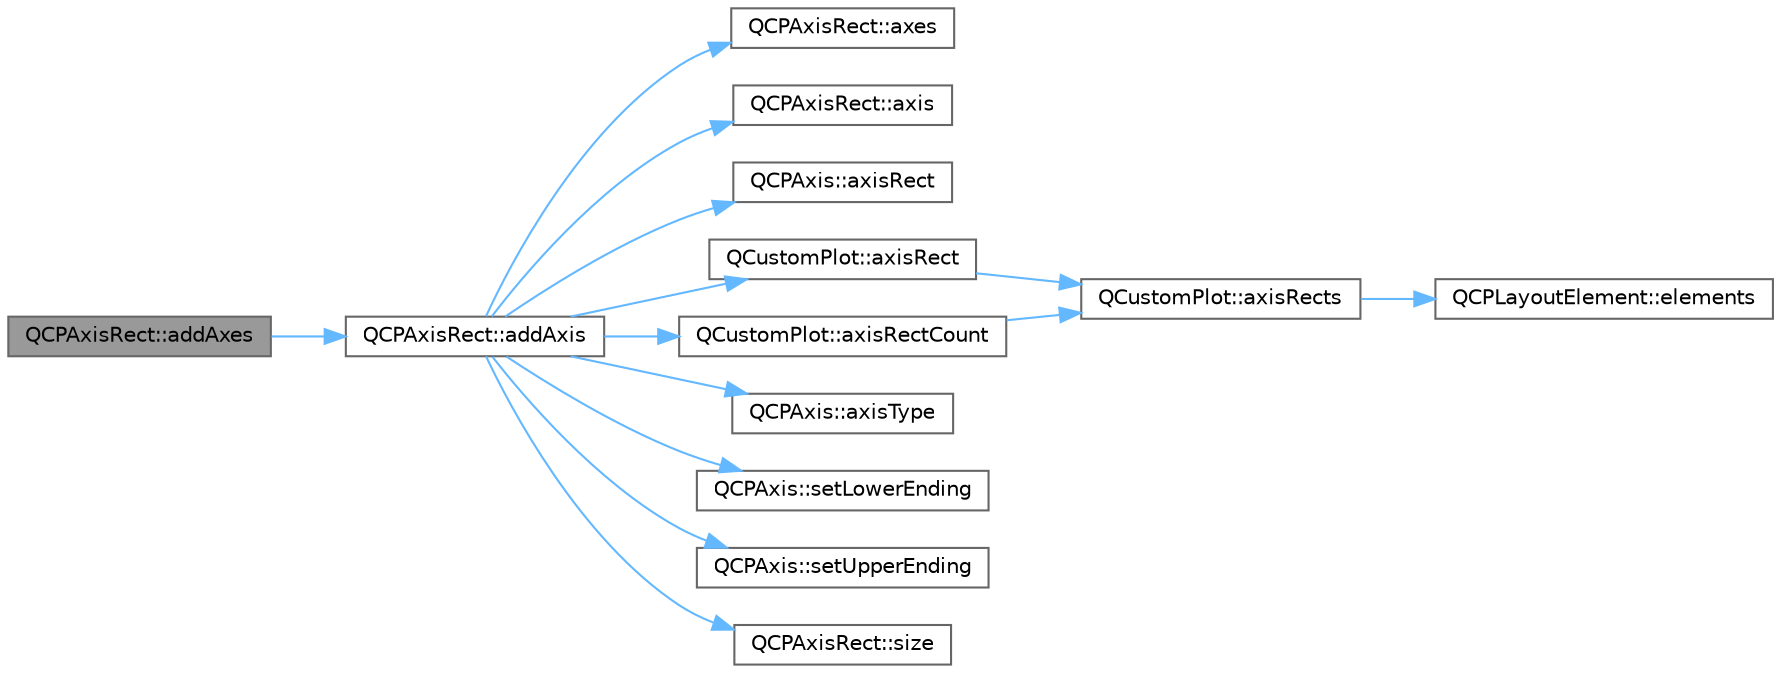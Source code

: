 digraph "QCPAxisRect::addAxes"
{
 // LATEX_PDF_SIZE
  bgcolor="transparent";
  edge [fontname=Helvetica,fontsize=10,labelfontname=Helvetica,labelfontsize=10];
  node [fontname=Helvetica,fontsize=10,shape=box,height=0.2,width=0.4];
  rankdir="LR";
  Node1 [label="QCPAxisRect::addAxes",height=0.2,width=0.4,color="gray40", fillcolor="grey60", style="filled", fontcolor="black",tooltip=" "];
  Node1 -> Node2 [color="steelblue1",style="solid"];
  Node2 [label="QCPAxisRect::addAxis",height=0.2,width=0.4,color="grey40", fillcolor="white", style="filled",URL="$class_q_c_p_axis_rect.html#a2dc336092ccc57d44a46194c8a23e4f4",tooltip=" "];
  Node2 -> Node3 [color="steelblue1",style="solid"];
  Node3 [label="QCPAxisRect::axes",height=0.2,width=0.4,color="grey40", fillcolor="white", style="filled",URL="$class_q_c_p_axis_rect.html#a11657b8faebe9677180860e8057ede26",tooltip=" "];
  Node2 -> Node4 [color="steelblue1",style="solid"];
  Node4 [label="QCPAxisRect::axis",height=0.2,width=0.4,color="grey40", fillcolor="white", style="filled",URL="$class_q_c_p_axis_rect.html#a583ae4f6d78b601b732183f6cabecbe1",tooltip=" "];
  Node2 -> Node5 [color="steelblue1",style="solid"];
  Node5 [label="QCPAxis::axisRect",height=0.2,width=0.4,color="grey40", fillcolor="white", style="filled",URL="$class_q_c_p_axis.html#a001b4ddefe6ea42d5e75866e235f62e8",tooltip=" "];
  Node2 -> Node6 [color="steelblue1",style="solid"];
  Node6 [label="QCustomPlot::axisRect",height=0.2,width=0.4,color="grey40", fillcolor="white", style="filled",URL="$class_q_custom_plot.html#ae5eefcb5f6ca26689b1fd4f6e25b42f9",tooltip=" "];
  Node6 -> Node7 [color="steelblue1",style="solid"];
  Node7 [label="QCustomPlot::axisRects",height=0.2,width=0.4,color="grey40", fillcolor="white", style="filled",URL="$class_q_custom_plot.html#a12af771429e2d7e313c8c5d5fca068fe",tooltip=" "];
  Node7 -> Node8 [color="steelblue1",style="solid"];
  Node8 [label="QCPLayoutElement::elements",height=0.2,width=0.4,color="grey40", fillcolor="white", style="filled",URL="$class_q_c_p_layout_element.html#a76dec8cb31e498994a944d7647a43309",tooltip=" "];
  Node2 -> Node9 [color="steelblue1",style="solid"];
  Node9 [label="QCustomPlot::axisRectCount",height=0.2,width=0.4,color="grey40", fillcolor="white", style="filled",URL="$class_q_custom_plot.html#a8f85940aaac50efb466287d9d2d04ec6",tooltip=" "];
  Node9 -> Node7 [color="steelblue1",style="solid"];
  Node2 -> Node10 [color="steelblue1",style="solid"];
  Node10 [label="QCPAxis::axisType",height=0.2,width=0.4,color="grey40", fillcolor="white", style="filled",URL="$class_q_c_p_axis.html#aa19679359783c5ecd27757b7e5619976",tooltip=" "];
  Node2 -> Node11 [color="steelblue1",style="solid"];
  Node11 [label="QCPAxis::setLowerEnding",height=0.2,width=0.4,color="grey40", fillcolor="white", style="filled",URL="$class_q_c_p_axis.html#a08af1c72db9ae4dc8cb8a973d44405ab",tooltip=" "];
  Node2 -> Node12 [color="steelblue1",style="solid"];
  Node12 [label="QCPAxis::setUpperEnding",height=0.2,width=0.4,color="grey40", fillcolor="white", style="filled",URL="$class_q_c_p_axis.html#a69119b892fc306f651763596685aa377",tooltip=" "];
  Node2 -> Node13 [color="steelblue1",style="solid"];
  Node13 [label="QCPAxisRect::size",height=0.2,width=0.4,color="grey40", fillcolor="white", style="filled",URL="$class_q_c_p_axis_rect.html#a7a8289346eb612f422c704f8b75cf479",tooltip=" "];
}
